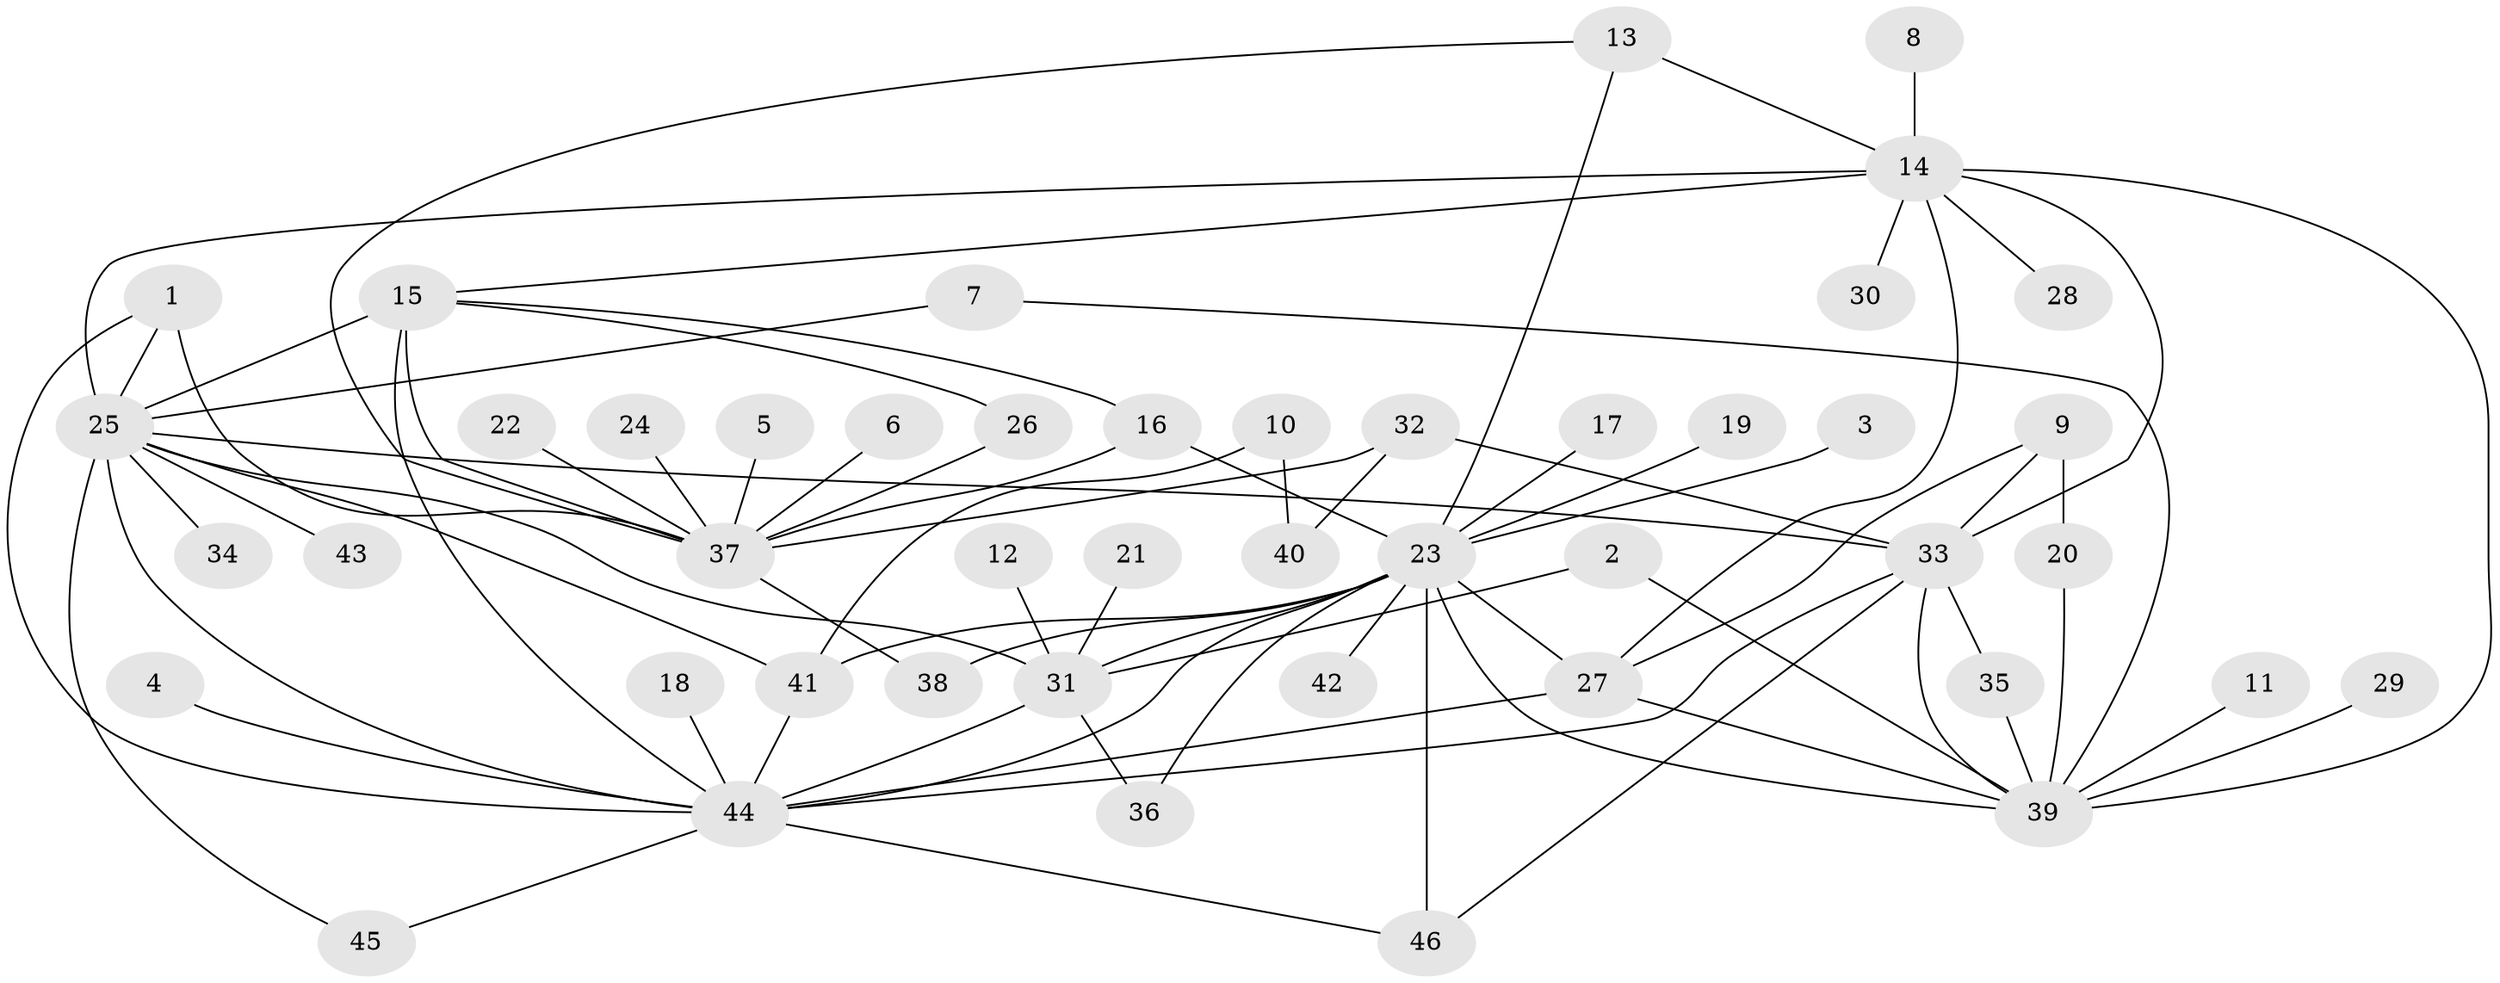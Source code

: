 // original degree distribution, {14: 0.011494252873563218, 18: 0.011494252873563218, 3: 0.09195402298850575, 16: 0.011494252873563218, 9: 0.011494252873563218, 13: 0.011494252873563218, 4: 0.04597701149425287, 17: 0.011494252873563218, 1: 0.4942528735632184, 2: 0.20689655172413793, 10: 0.011494252873563218, 7: 0.04597701149425287, 5: 0.022988505747126436, 6: 0.011494252873563218}
// Generated by graph-tools (version 1.1) at 2025/01/03/09/25 03:01:49]
// undirected, 46 vertices, 77 edges
graph export_dot {
graph [start="1"]
  node [color=gray90,style=filled];
  1;
  2;
  3;
  4;
  5;
  6;
  7;
  8;
  9;
  10;
  11;
  12;
  13;
  14;
  15;
  16;
  17;
  18;
  19;
  20;
  21;
  22;
  23;
  24;
  25;
  26;
  27;
  28;
  29;
  30;
  31;
  32;
  33;
  34;
  35;
  36;
  37;
  38;
  39;
  40;
  41;
  42;
  43;
  44;
  45;
  46;
  1 -- 25 [weight=1.0];
  1 -- 37 [weight=1.0];
  1 -- 44 [weight=1.0];
  2 -- 31 [weight=1.0];
  2 -- 39 [weight=1.0];
  3 -- 23 [weight=1.0];
  4 -- 44 [weight=1.0];
  5 -- 37 [weight=1.0];
  6 -- 37 [weight=1.0];
  7 -- 25 [weight=1.0];
  7 -- 39 [weight=1.0];
  8 -- 14 [weight=1.0];
  9 -- 20 [weight=1.0];
  9 -- 27 [weight=1.0];
  9 -- 33 [weight=1.0];
  10 -- 40 [weight=1.0];
  10 -- 41 [weight=1.0];
  11 -- 39 [weight=1.0];
  12 -- 31 [weight=1.0];
  13 -- 14 [weight=2.0];
  13 -- 23 [weight=1.0];
  13 -- 37 [weight=1.0];
  14 -- 15 [weight=1.0];
  14 -- 25 [weight=1.0];
  14 -- 27 [weight=1.0];
  14 -- 28 [weight=1.0];
  14 -- 30 [weight=1.0];
  14 -- 33 [weight=2.0];
  14 -- 39 [weight=1.0];
  15 -- 16 [weight=1.0];
  15 -- 25 [weight=2.0];
  15 -- 26 [weight=1.0];
  15 -- 37 [weight=2.0];
  15 -- 44 [weight=1.0];
  16 -- 23 [weight=1.0];
  16 -- 37 [weight=1.0];
  17 -- 23 [weight=1.0];
  18 -- 44 [weight=1.0];
  19 -- 23 [weight=1.0];
  20 -- 39 [weight=1.0];
  21 -- 31 [weight=1.0];
  22 -- 37 [weight=1.0];
  23 -- 27 [weight=1.0];
  23 -- 31 [weight=1.0];
  23 -- 36 [weight=1.0];
  23 -- 38 [weight=1.0];
  23 -- 39 [weight=1.0];
  23 -- 41 [weight=1.0];
  23 -- 42 [weight=1.0];
  23 -- 44 [weight=1.0];
  23 -- 46 [weight=2.0];
  24 -- 37 [weight=1.0];
  25 -- 31 [weight=2.0];
  25 -- 33 [weight=2.0];
  25 -- 34 [weight=1.0];
  25 -- 41 [weight=1.0];
  25 -- 43 [weight=1.0];
  25 -- 44 [weight=1.0];
  25 -- 45 [weight=1.0];
  26 -- 37 [weight=1.0];
  27 -- 39 [weight=1.0];
  27 -- 44 [weight=1.0];
  29 -- 39 [weight=1.0];
  31 -- 36 [weight=1.0];
  31 -- 44 [weight=1.0];
  32 -- 33 [weight=1.0];
  32 -- 37 [weight=1.0];
  32 -- 40 [weight=1.0];
  33 -- 35 [weight=1.0];
  33 -- 39 [weight=1.0];
  33 -- 44 [weight=1.0];
  33 -- 46 [weight=1.0];
  35 -- 39 [weight=1.0];
  37 -- 38 [weight=1.0];
  41 -- 44 [weight=1.0];
  44 -- 45 [weight=1.0];
  44 -- 46 [weight=1.0];
}
